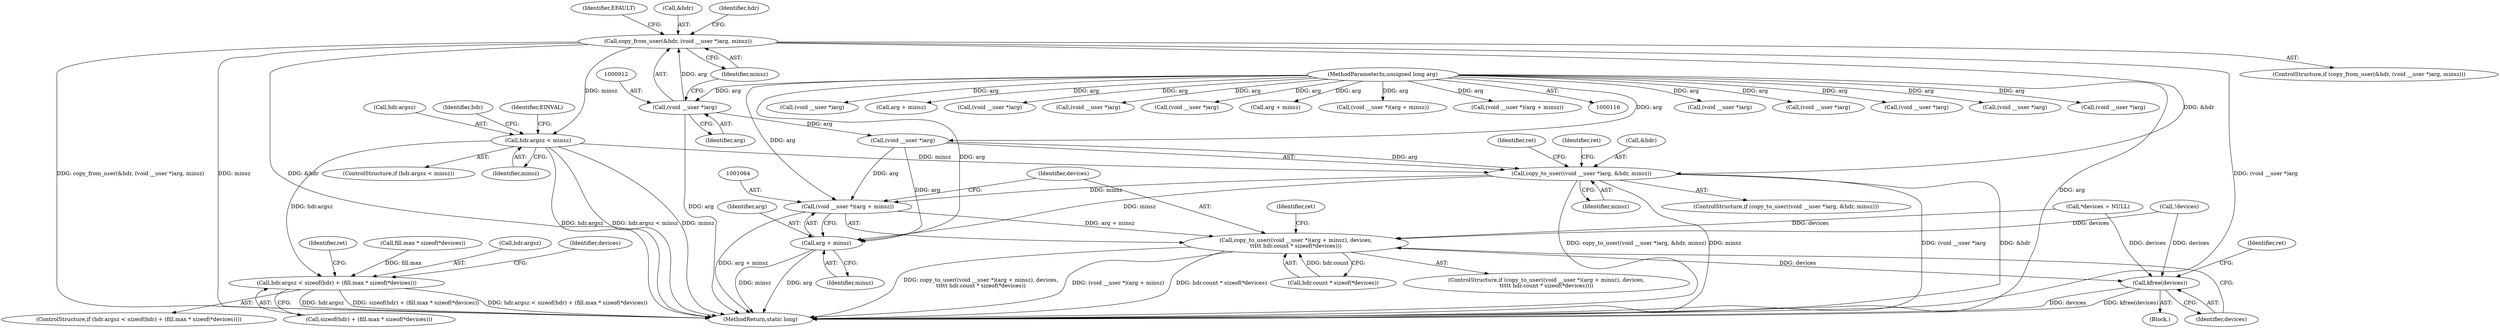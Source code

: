 digraph "0_linux_05692d7005a364add85c6e25a6c4447ce08f913a@API" {
"1000908" [label="(Call,copy_from_user(&hdr, (void __user *)arg, minsz))"];
"1000911" [label="(Call,(void __user *)arg)"];
"1000119" [label="(MethodParameterIn,unsigned long arg)"];
"1000919" [label="(Call,hdr.argsz < minsz)"];
"1000976" [label="(Call,hdr.argsz < sizeof(hdr) + (fill.max * sizeof(*devices)))"];
"1001046" [label="(Call,copy_to_user((void __user *)arg, &hdr, minsz))"];
"1001063" [label="(Call,(void __user *)(arg + minsz))"];
"1001062" [label="(Call,copy_to_user((void __user *)(arg + minsz), devices,\n\t\t\t\t\t hdr.count * sizeof(*devices)))"];
"1001080" [label="(Call,kfree(devices))"];
"1001065" [label="(Call,arg + minsz)"];
"1000917" [label="(Identifier,EFAULT)"];
"1001052" [label="(Identifier,minsz)"];
"1000909" [label="(Call,&hdr)"];
"1000908" [label="(Call,copy_from_user(&hdr, (void __user *)arg, minsz))"];
"1001054" [label="(Identifier,ret)"];
"1001077" [label="(Identifier,ret)"];
"1000918" [label="(ControlStructure,if (hdr.argsz < minsz))"];
"1000992" [label="(Identifier,ret)"];
"1001059" [label="(Identifier,ret)"];
"1001111" [label="(Call,(void __user *)arg)"];
"1000557" [label="(Call,(void __user *)arg)"];
"1000183" [label="(Call,(void __user *)arg)"];
"1000975" [label="(ControlStructure,if (hdr.argsz < sizeof(hdr) + (fill.max * sizeof(*devices))))"];
"1000896" [label="(Call,*devices = NULL)"];
"1000589" [label="(Call,(void __user *)arg)"];
"1000911" [label="(Call,(void __user *)arg)"];
"1001069" [label="(Call,hdr.count * sizeof(*devices))"];
"1001067" [label="(Identifier,minsz)"];
"1001369" [label="(MethodReturn,static long)"];
"1000914" [label="(Identifier,minsz)"];
"1001061" [label="(ControlStructure,if (copy_to_user((void __user *)(arg + minsz), devices,\n\t\t\t\t\t hdr.count * sizeof(*devices))))"];
"1000980" [label="(Call,sizeof(hdr) + (fill.max * sizeof(*devices)))"];
"1000686" [label="(Call,(void __user *)arg)"];
"1001047" [label="(Call,(void __user *)arg)"];
"1000976" [label="(Call,hdr.argsz < sizeof(hdr) + (fill.max * sizeof(*devices)))"];
"1000920" [label="(Call,hdr.argsz)"];
"1000983" [label="(Call,fill.max * sizeof(*devices))"];
"1001014" [label="(Call,!devices)"];
"1000919" [label="(Call,hdr.argsz < minsz)"];
"1001063" [label="(Call,(void __user *)(arg + minsz))"];
"1000890" [label="(Block,)"];
"1001062" [label="(Call,copy_to_user((void __user *)(arg + minsz), devices,\n\t\t\t\t\t hdr.count * sizeof(*devices)))"];
"1000907" [label="(ControlStructure,if (copy_from_user(&hdr, (void __user *)arg, minsz)))"];
"1000609" [label="(Call,(void __user *)arg)"];
"1000823" [label="(Call,arg + minsz)"];
"1000921" [label="(Identifier,hdr)"];
"1000212" [label="(Call,(void __user *)arg)"];
"1000136" [label="(Call,(void __user *)arg)"];
"1001050" [label="(Call,&hdr)"];
"1001045" [label="(ControlStructure,if (copy_to_user((void __user *)arg, &hdr, minsz)))"];
"1000119" [label="(MethodParameterIn,unsigned long arg)"];
"1000977" [label="(Call,hdr.argsz)"];
"1000714" [label="(Call,(void __user *)arg)"];
"1001083" [label="(Identifier,ret)"];
"1001220" [label="(Call,arg + minsz)"];
"1000929" [label="(Identifier,hdr)"];
"1001065" [label="(Call,arg + minsz)"];
"1001004" [label="(Identifier,devices)"];
"1000821" [label="(Call,(void __user *)(arg + minsz))"];
"1001218" [label="(Call,(void __user *)(arg + minsz))"];
"1000913" [label="(Identifier,arg)"];
"1001066" [label="(Identifier,arg)"];
"1001081" [label="(Identifier,devices)"];
"1001068" [label="(Identifier,devices)"];
"1000926" [label="(Identifier,EINVAL)"];
"1000923" [label="(Identifier,minsz)"];
"1001046" [label="(Call,copy_to_user((void __user *)arg, &hdr, minsz))"];
"1001080" [label="(Call,kfree(devices))"];
"1000908" -> "1000907"  [label="AST: "];
"1000908" -> "1000914"  [label="CFG: "];
"1000909" -> "1000908"  [label="AST: "];
"1000911" -> "1000908"  [label="AST: "];
"1000914" -> "1000908"  [label="AST: "];
"1000917" -> "1000908"  [label="CFG: "];
"1000921" -> "1000908"  [label="CFG: "];
"1000908" -> "1001369"  [label="DDG: (void __user *)arg"];
"1000908" -> "1001369"  [label="DDG: copy_from_user(&hdr, (void __user *)arg, minsz)"];
"1000908" -> "1001369"  [label="DDG: minsz"];
"1000908" -> "1001369"  [label="DDG: &hdr"];
"1000911" -> "1000908"  [label="DDG: arg"];
"1000908" -> "1000919"  [label="DDG: minsz"];
"1000908" -> "1001046"  [label="DDG: &hdr"];
"1000911" -> "1000913"  [label="CFG: "];
"1000912" -> "1000911"  [label="AST: "];
"1000913" -> "1000911"  [label="AST: "];
"1000914" -> "1000911"  [label="CFG: "];
"1000911" -> "1001369"  [label="DDG: arg"];
"1000119" -> "1000911"  [label="DDG: arg"];
"1000911" -> "1001047"  [label="DDG: arg"];
"1000119" -> "1000116"  [label="AST: "];
"1000119" -> "1001369"  [label="DDG: arg"];
"1000119" -> "1000136"  [label="DDG: arg"];
"1000119" -> "1000183"  [label="DDG: arg"];
"1000119" -> "1000212"  [label="DDG: arg"];
"1000119" -> "1000557"  [label="DDG: arg"];
"1000119" -> "1000589"  [label="DDG: arg"];
"1000119" -> "1000609"  [label="DDG: arg"];
"1000119" -> "1000686"  [label="DDG: arg"];
"1000119" -> "1000714"  [label="DDG: arg"];
"1000119" -> "1000821"  [label="DDG: arg"];
"1000119" -> "1000823"  [label="DDG: arg"];
"1000119" -> "1001047"  [label="DDG: arg"];
"1000119" -> "1001063"  [label="DDG: arg"];
"1000119" -> "1001065"  [label="DDG: arg"];
"1000119" -> "1001111"  [label="DDG: arg"];
"1000119" -> "1001218"  [label="DDG: arg"];
"1000119" -> "1001220"  [label="DDG: arg"];
"1000919" -> "1000918"  [label="AST: "];
"1000919" -> "1000923"  [label="CFG: "];
"1000920" -> "1000919"  [label="AST: "];
"1000923" -> "1000919"  [label="AST: "];
"1000926" -> "1000919"  [label="CFG: "];
"1000929" -> "1000919"  [label="CFG: "];
"1000919" -> "1001369"  [label="DDG: hdr.argsz"];
"1000919" -> "1001369"  [label="DDG: hdr.argsz < minsz"];
"1000919" -> "1001369"  [label="DDG: minsz"];
"1000919" -> "1000976"  [label="DDG: hdr.argsz"];
"1000919" -> "1001046"  [label="DDG: minsz"];
"1000976" -> "1000975"  [label="AST: "];
"1000976" -> "1000980"  [label="CFG: "];
"1000977" -> "1000976"  [label="AST: "];
"1000980" -> "1000976"  [label="AST: "];
"1000992" -> "1000976"  [label="CFG: "];
"1001004" -> "1000976"  [label="CFG: "];
"1000976" -> "1001369"  [label="DDG: hdr.argsz"];
"1000976" -> "1001369"  [label="DDG: sizeof(hdr) + (fill.max * sizeof(*devices))"];
"1000976" -> "1001369"  [label="DDG: hdr.argsz < sizeof(hdr) + (fill.max * sizeof(*devices))"];
"1000983" -> "1000976"  [label="DDG: fill.max"];
"1001046" -> "1001045"  [label="AST: "];
"1001046" -> "1001052"  [label="CFG: "];
"1001047" -> "1001046"  [label="AST: "];
"1001050" -> "1001046"  [label="AST: "];
"1001052" -> "1001046"  [label="AST: "];
"1001054" -> "1001046"  [label="CFG: "];
"1001059" -> "1001046"  [label="CFG: "];
"1001046" -> "1001369"  [label="DDG: (void __user *)arg"];
"1001046" -> "1001369"  [label="DDG: &hdr"];
"1001046" -> "1001369"  [label="DDG: copy_to_user((void __user *)arg, &hdr, minsz)"];
"1001046" -> "1001369"  [label="DDG: minsz"];
"1001047" -> "1001046"  [label="DDG: arg"];
"1001046" -> "1001063"  [label="DDG: minsz"];
"1001046" -> "1001065"  [label="DDG: minsz"];
"1001063" -> "1001062"  [label="AST: "];
"1001063" -> "1001065"  [label="CFG: "];
"1001064" -> "1001063"  [label="AST: "];
"1001065" -> "1001063"  [label="AST: "];
"1001068" -> "1001063"  [label="CFG: "];
"1001063" -> "1001369"  [label="DDG: arg + minsz"];
"1001063" -> "1001062"  [label="DDG: arg + minsz"];
"1001047" -> "1001063"  [label="DDG: arg"];
"1001062" -> "1001061"  [label="AST: "];
"1001062" -> "1001069"  [label="CFG: "];
"1001068" -> "1001062"  [label="AST: "];
"1001069" -> "1001062"  [label="AST: "];
"1001077" -> "1001062"  [label="CFG: "];
"1001081" -> "1001062"  [label="CFG: "];
"1001062" -> "1001369"  [label="DDG: copy_to_user((void __user *)(arg + minsz), devices,\n\t\t\t\t\t hdr.count * sizeof(*devices))"];
"1001062" -> "1001369"  [label="DDG: (void __user *)(arg + minsz)"];
"1001062" -> "1001369"  [label="DDG: hdr.count * sizeof(*devices)"];
"1000896" -> "1001062"  [label="DDG: devices"];
"1001014" -> "1001062"  [label="DDG: devices"];
"1001069" -> "1001062"  [label="DDG: hdr.count"];
"1001062" -> "1001080"  [label="DDG: devices"];
"1001080" -> "1000890"  [label="AST: "];
"1001080" -> "1001081"  [label="CFG: "];
"1001081" -> "1001080"  [label="AST: "];
"1001083" -> "1001080"  [label="CFG: "];
"1001080" -> "1001369"  [label="DDG: kfree(devices)"];
"1001080" -> "1001369"  [label="DDG: devices"];
"1000896" -> "1001080"  [label="DDG: devices"];
"1001014" -> "1001080"  [label="DDG: devices"];
"1001065" -> "1001067"  [label="CFG: "];
"1001066" -> "1001065"  [label="AST: "];
"1001067" -> "1001065"  [label="AST: "];
"1001065" -> "1001369"  [label="DDG: arg"];
"1001065" -> "1001369"  [label="DDG: minsz"];
"1001047" -> "1001065"  [label="DDG: arg"];
}
